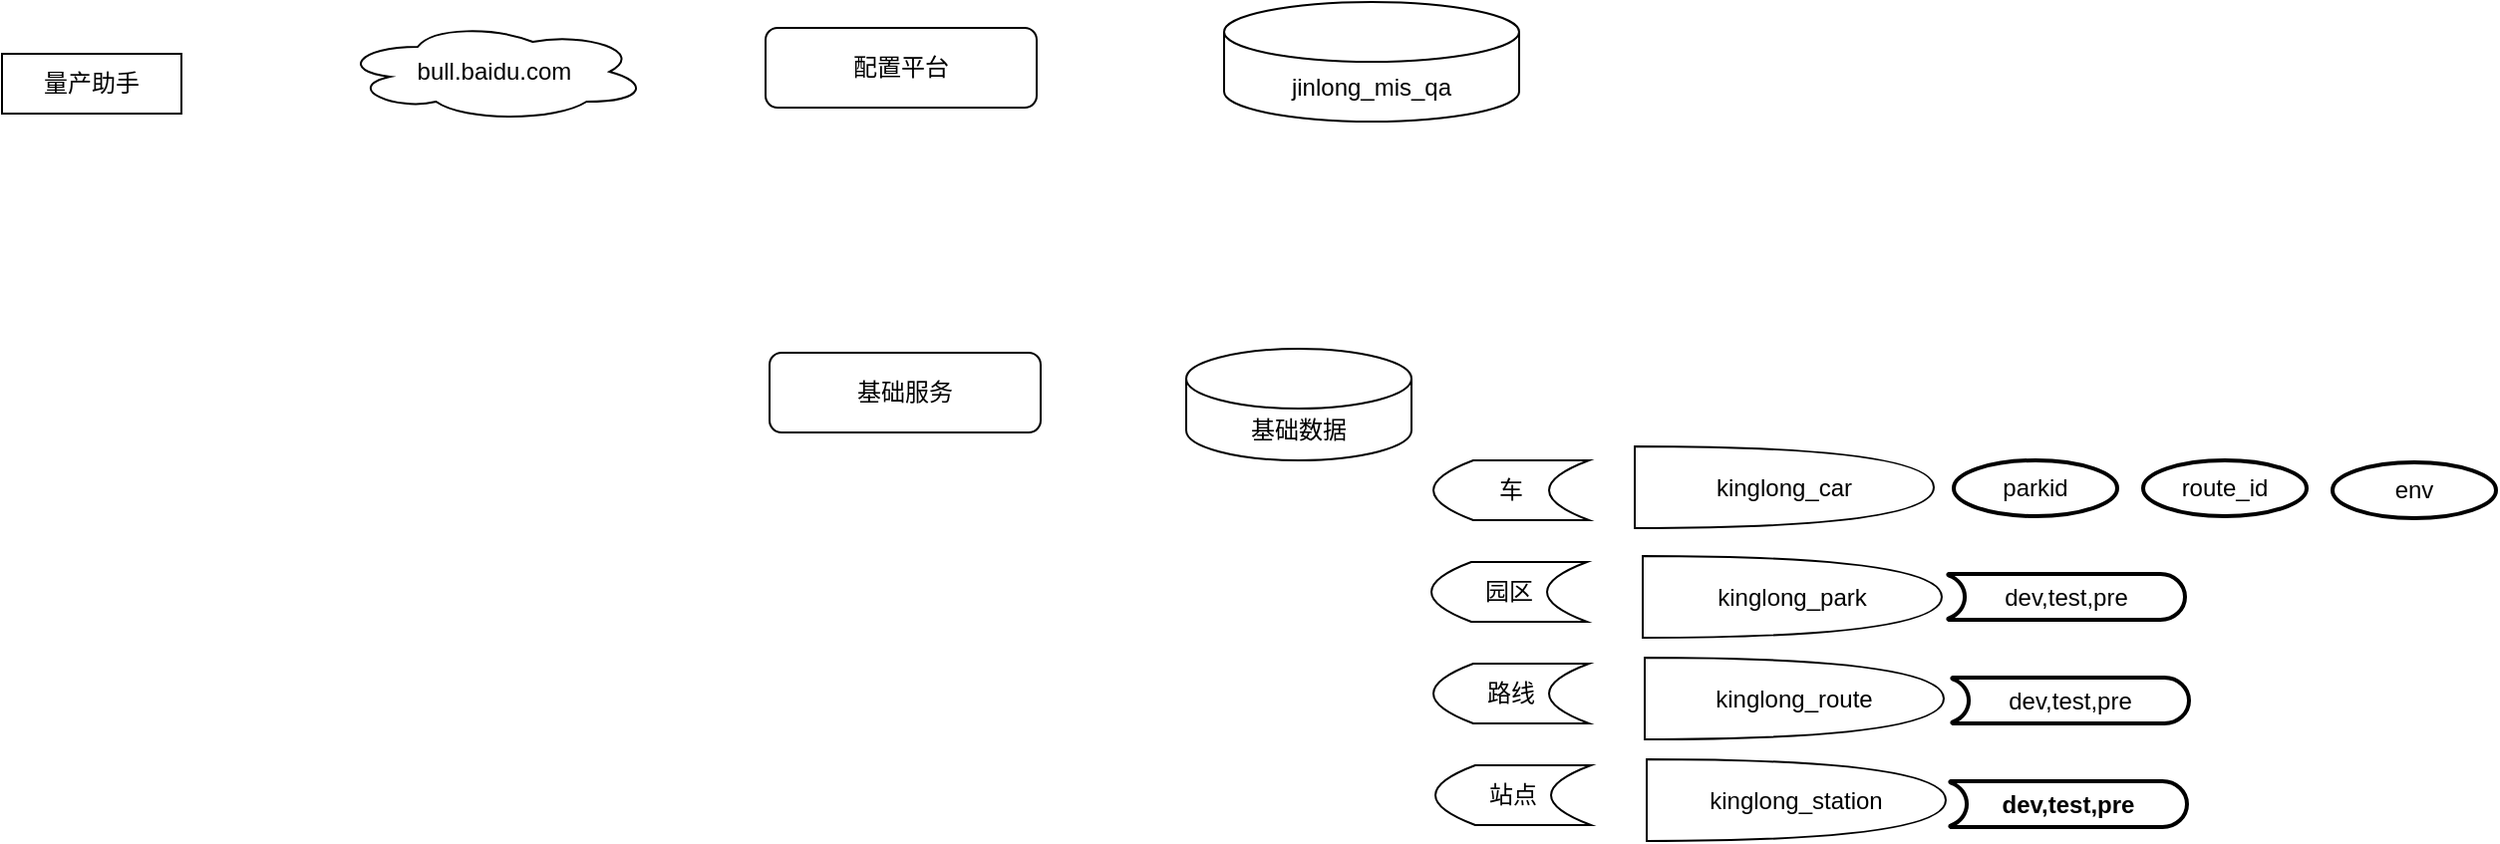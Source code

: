 <mxfile version="15.7.3" type="github">
  <diagram id="AKwafRZIhZpMlq3beE2W" name="Page-1">
    <mxGraphModel dx="1355" dy="805" grid="1" gridSize="1" guides="1" tooltips="1" connect="1" arrows="1" fold="1" page="1" pageScale="1" pageWidth="1920" pageHeight="1200" background="none" math="0" shadow="0">
      <root>
        <mxCell id="0" />
        <mxCell id="1" parent="0" />
        <mxCell id="7orNzZW4KoS0VbYpFRzn-1" value="量产助手" style="rounded=0;whiteSpace=wrap;html=1;" parent="1" vertex="1">
          <mxGeometry x="222" y="321" width="90" height="30" as="geometry" />
        </mxCell>
        <mxCell id="FzKg-POODSbEfD_DZpy8-1" value="jinlong_mis_qa" style="shape=cylinder3;whiteSpace=wrap;html=1;boundedLbl=1;backgroundOutline=1;size=15;" vertex="1" parent="1">
          <mxGeometry x="835" y="295" width="148" height="60" as="geometry" />
        </mxCell>
        <mxCell id="FzKg-POODSbEfD_DZpy8-2" value="bull.baidu.com" style="ellipse;shape=cloud;whiteSpace=wrap;html=1;" vertex="1" parent="1">
          <mxGeometry x="392" y="305" width="154" height="50" as="geometry" />
        </mxCell>
        <mxCell id="FzKg-POODSbEfD_DZpy8-3" value="配置平台" style="rounded=1;whiteSpace=wrap;html=1;" vertex="1" parent="1">
          <mxGeometry x="605" y="308" width="136" height="40" as="geometry" />
        </mxCell>
        <mxCell id="FzKg-POODSbEfD_DZpy8-4" value="基础服务" style="rounded=1;whiteSpace=wrap;html=1;" vertex="1" parent="1">
          <mxGeometry x="607" y="471" width="136" height="40" as="geometry" />
        </mxCell>
        <mxCell id="FzKg-POODSbEfD_DZpy8-5" value="基础数据" style="shape=cylinder3;whiteSpace=wrap;html=1;boundedLbl=1;backgroundOutline=1;size=15;" vertex="1" parent="1">
          <mxGeometry x="816" y="469" width="113" height="56" as="geometry" />
        </mxCell>
        <mxCell id="FzKg-POODSbEfD_DZpy8-6" value="kinglong_car" style="shape=or;whiteSpace=wrap;html=1;" vertex="1" parent="1">
          <mxGeometry x="1041" y="518" width="150" height="41" as="geometry" />
        </mxCell>
        <mxCell id="FzKg-POODSbEfD_DZpy8-7" value="车" style="shape=dataStorage;whiteSpace=wrap;html=1;fixedSize=1;" vertex="1" parent="1">
          <mxGeometry x="940" y="525" width="78" height="30" as="geometry" />
        </mxCell>
        <mxCell id="FzKg-POODSbEfD_DZpy8-9" value="园区" style="shape=dataStorage;whiteSpace=wrap;html=1;fixedSize=1;" vertex="1" parent="1">
          <mxGeometry x="939" y="576" width="78" height="30" as="geometry" />
        </mxCell>
        <mxCell id="FzKg-POODSbEfD_DZpy8-10" value="路线" style="shape=dataStorage;whiteSpace=wrap;html=1;fixedSize=1;" vertex="1" parent="1">
          <mxGeometry x="940" y="627" width="78" height="30" as="geometry" />
        </mxCell>
        <mxCell id="FzKg-POODSbEfD_DZpy8-11" value="站点" style="shape=dataStorage;whiteSpace=wrap;html=1;fixedSize=1;" vertex="1" parent="1">
          <mxGeometry x="941" y="678" width="78" height="30" as="geometry" />
        </mxCell>
        <mxCell id="FzKg-POODSbEfD_DZpy8-12" value="kinglong_park" style="shape=or;whiteSpace=wrap;html=1;" vertex="1" parent="1">
          <mxGeometry x="1045" y="573" width="150" height="41" as="geometry" />
        </mxCell>
        <mxCell id="FzKg-POODSbEfD_DZpy8-13" value="dev,test,pre" style="strokeWidth=2;html=1;shape=mxgraph.flowchart.stored_data;whiteSpace=wrap;direction=west;" vertex="1" parent="1">
          <mxGeometry x="1198" y="582" width="119" height="23" as="geometry" />
        </mxCell>
        <mxCell id="FzKg-POODSbEfD_DZpy8-14" value="kinglong_route" style="shape=or;whiteSpace=wrap;html=1;" vertex="1" parent="1">
          <mxGeometry x="1046" y="624" width="150" height="41" as="geometry" />
        </mxCell>
        <mxCell id="FzKg-POODSbEfD_DZpy8-15" value="kinglong_station" style="shape=or;whiteSpace=wrap;html=1;" vertex="1" parent="1">
          <mxGeometry x="1047" y="675" width="150" height="41" as="geometry" />
        </mxCell>
        <mxCell id="FzKg-POODSbEfD_DZpy8-16" value="dev,test,pre" style="strokeWidth=2;html=1;shape=mxgraph.flowchart.stored_data;whiteSpace=wrap;direction=west;" vertex="1" parent="1">
          <mxGeometry x="1200" y="634" width="119" height="23" as="geometry" />
        </mxCell>
        <mxCell id="FzKg-POODSbEfD_DZpy8-17" value="dev,test,pre" style="strokeWidth=2;html=1;shape=mxgraph.flowchart.stored_data;whiteSpace=wrap;direction=west;fontStyle=1" vertex="1" parent="1">
          <mxGeometry x="1199" y="686" width="119" height="23" as="geometry" />
        </mxCell>
        <mxCell id="FzKg-POODSbEfD_DZpy8-19" value="parkid" style="strokeWidth=2;html=1;shape=mxgraph.flowchart.start_1;whiteSpace=wrap;" vertex="1" parent="1">
          <mxGeometry x="1201" y="525" width="82" height="28" as="geometry" />
        </mxCell>
        <mxCell id="FzKg-POODSbEfD_DZpy8-20" value="route_id" style="strokeWidth=2;html=1;shape=mxgraph.flowchart.start_1;whiteSpace=wrap;" vertex="1" parent="1">
          <mxGeometry x="1296" y="525" width="82" height="28" as="geometry" />
        </mxCell>
        <mxCell id="FzKg-POODSbEfD_DZpy8-21" value="env" style="strokeWidth=2;html=1;shape=mxgraph.flowchart.start_1;whiteSpace=wrap;" vertex="1" parent="1">
          <mxGeometry x="1391" y="526" width="82" height="28" as="geometry" />
        </mxCell>
      </root>
    </mxGraphModel>
  </diagram>
</mxfile>
